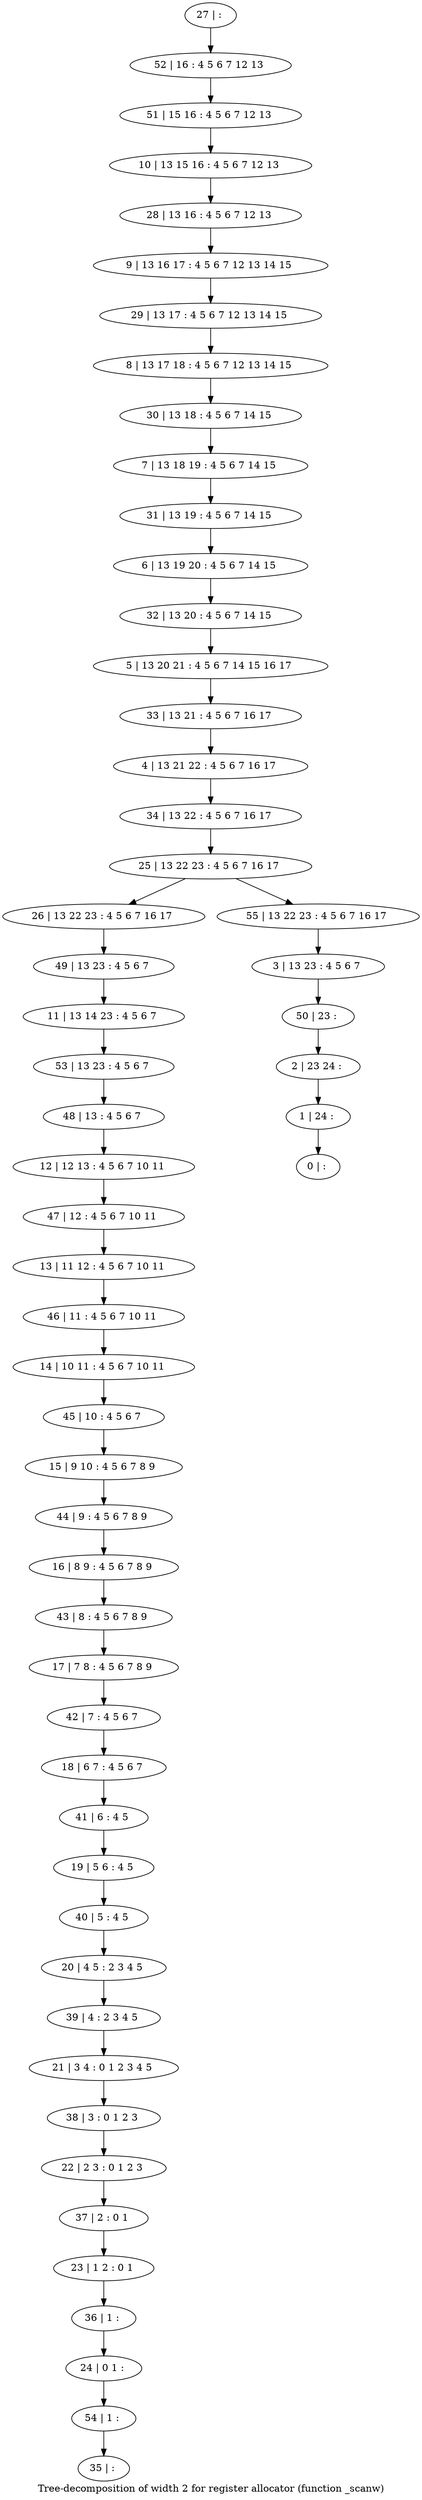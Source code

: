 digraph G {
graph [label="Tree-decomposition of width 2 for register allocator (function _scanw)"]
0[label="0 | : "];
1[label="1 | 24 : "];
2[label="2 | 23 24 : "];
3[label="3 | 13 23 : 4 5 6 7 "];
4[label="4 | 13 21 22 : 4 5 6 7 16 17 "];
5[label="5 | 13 20 21 : 4 5 6 7 14 15 16 17 "];
6[label="6 | 13 19 20 : 4 5 6 7 14 15 "];
7[label="7 | 13 18 19 : 4 5 6 7 14 15 "];
8[label="8 | 13 17 18 : 4 5 6 7 12 13 14 15 "];
9[label="9 | 13 16 17 : 4 5 6 7 12 13 14 15 "];
10[label="10 | 13 15 16 : 4 5 6 7 12 13 "];
11[label="11 | 13 14 23 : 4 5 6 7 "];
12[label="12 | 12 13 : 4 5 6 7 10 11 "];
13[label="13 | 11 12 : 4 5 6 7 10 11 "];
14[label="14 | 10 11 : 4 5 6 7 10 11 "];
15[label="15 | 9 10 : 4 5 6 7 8 9 "];
16[label="16 | 8 9 : 4 5 6 7 8 9 "];
17[label="17 | 7 8 : 4 5 6 7 8 9 "];
18[label="18 | 6 7 : 4 5 6 7 "];
19[label="19 | 5 6 : 4 5 "];
20[label="20 | 4 5 : 2 3 4 5 "];
21[label="21 | 3 4 : 0 1 2 3 4 5 "];
22[label="22 | 2 3 : 0 1 2 3 "];
23[label="23 | 1 2 : 0 1 "];
24[label="24 | 0 1 : "];
25[label="25 | 13 22 23 : 4 5 6 7 16 17 "];
26[label="26 | 13 22 23 : 4 5 6 7 16 17 "];
27[label="27 | : "];
28[label="28 | 13 16 : 4 5 6 7 12 13 "];
29[label="29 | 13 17 : 4 5 6 7 12 13 14 15 "];
30[label="30 | 13 18 : 4 5 6 7 14 15 "];
31[label="31 | 13 19 : 4 5 6 7 14 15 "];
32[label="32 | 13 20 : 4 5 6 7 14 15 "];
33[label="33 | 13 21 : 4 5 6 7 16 17 "];
34[label="34 | 13 22 : 4 5 6 7 16 17 "];
35[label="35 | : "];
36[label="36 | 1 : "];
37[label="37 | 2 : 0 1 "];
38[label="38 | 3 : 0 1 2 3 "];
39[label="39 | 4 : 2 3 4 5 "];
40[label="40 | 5 : 4 5 "];
41[label="41 | 6 : 4 5 "];
42[label="42 | 7 : 4 5 6 7 "];
43[label="43 | 8 : 4 5 6 7 8 9 "];
44[label="44 | 9 : 4 5 6 7 8 9 "];
45[label="45 | 10 : 4 5 6 7 "];
46[label="46 | 11 : 4 5 6 7 10 11 "];
47[label="47 | 12 : 4 5 6 7 10 11 "];
48[label="48 | 13 : 4 5 6 7 "];
49[label="49 | 13 23 : 4 5 6 7 "];
50[label="50 | 23 : "];
51[label="51 | 15 16 : 4 5 6 7 12 13 "];
52[label="52 | 16 : 4 5 6 7 12 13 "];
53[label="53 | 13 23 : 4 5 6 7 "];
54[label="54 | 1 : "];
55[label="55 | 13 22 23 : 4 5 6 7 16 17 "];
36->24 ;
23->36 ;
37->23 ;
22->37 ;
38->22 ;
21->38 ;
39->21 ;
20->39 ;
40->20 ;
19->40 ;
41->19 ;
18->41 ;
42->18 ;
17->42 ;
43->17 ;
16->43 ;
44->16 ;
15->44 ;
45->15 ;
14->45 ;
46->14 ;
13->46 ;
47->13 ;
12->47 ;
48->12 ;
49->11 ;
26->49 ;
53->48 ;
11->53 ;
54->35 ;
24->54 ;
27->52 ;
52->51 ;
51->10 ;
10->28 ;
28->9 ;
9->29 ;
29->8 ;
8->30 ;
30->7 ;
7->31 ;
31->6 ;
6->32 ;
32->5 ;
5->33 ;
33->4 ;
4->34 ;
34->25 ;
3->50 ;
50->2 ;
2->1 ;
1->0 ;
55->3 ;
25->26 ;
25->55 ;
}
